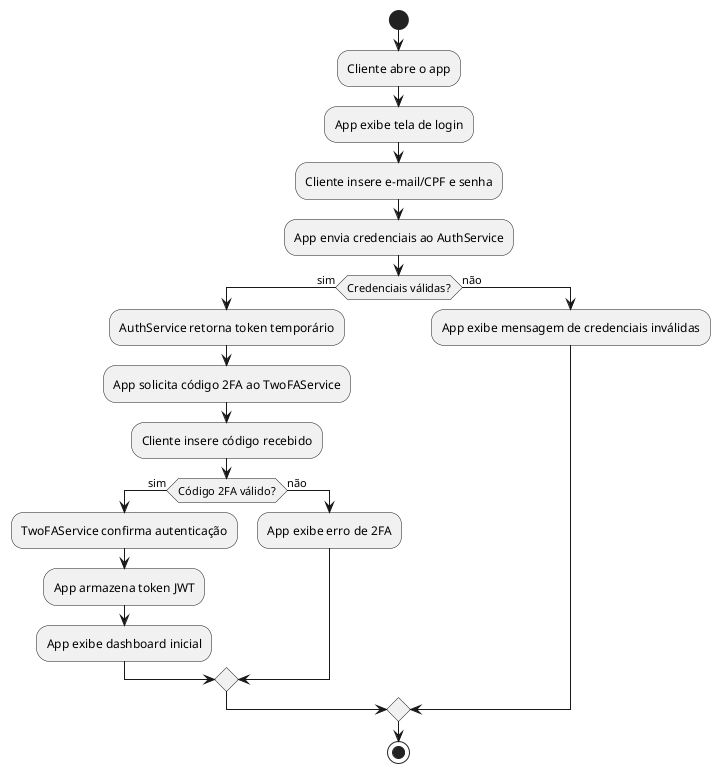 @startuml Login
start
:Cliente abre o app;
:App exibe tela de login;
:Cliente insere e-mail/CPF e senha;
:App envia credenciais ao AuthService;
if (Credenciais válidas?) then (sim)
  :AuthService retorna token temporário;
  :App solicita código 2FA ao TwoFAService;
  :Cliente insere código recebido;
  if (Código 2FA válido?) then (sim)
    :TwoFAService confirma autenticação;
    :App armazena token JWT;
    :App exibe dashboard inicial;
  else (não)
    :App exibe erro de 2FA;
  endif
else (não)
  :App exibe mensagem de credenciais inválidas;
endif
stop
@enduml